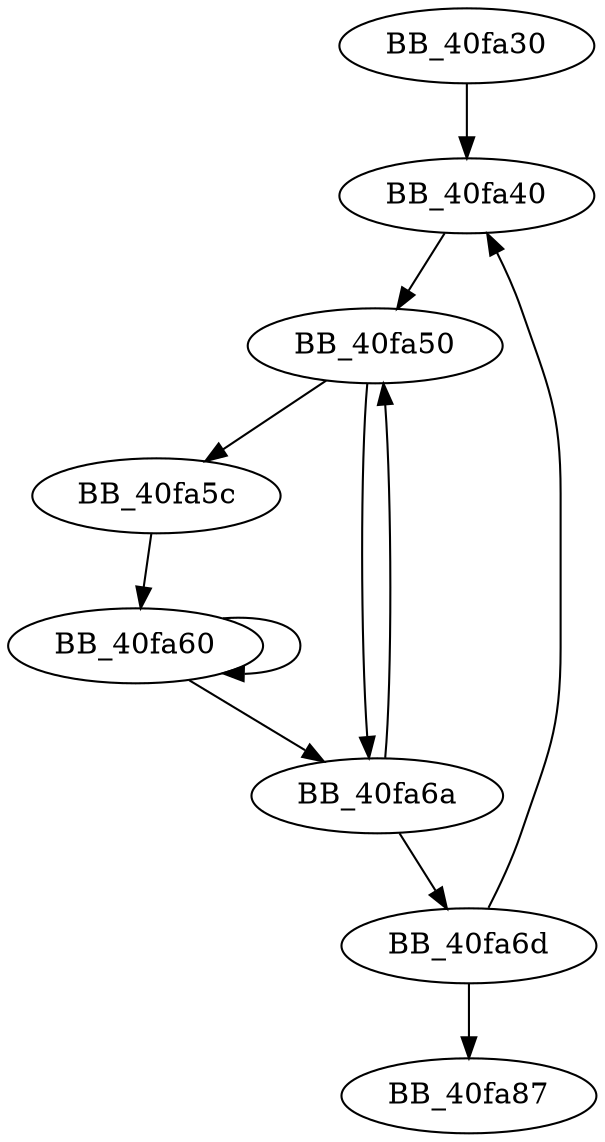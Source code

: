 DiGraph sub_40FA30{
BB_40fa30->BB_40fa40
BB_40fa40->BB_40fa50
BB_40fa50->BB_40fa5c
BB_40fa50->BB_40fa6a
BB_40fa5c->BB_40fa60
BB_40fa60->BB_40fa60
BB_40fa60->BB_40fa6a
BB_40fa6a->BB_40fa50
BB_40fa6a->BB_40fa6d
BB_40fa6d->BB_40fa40
BB_40fa6d->BB_40fa87
}
